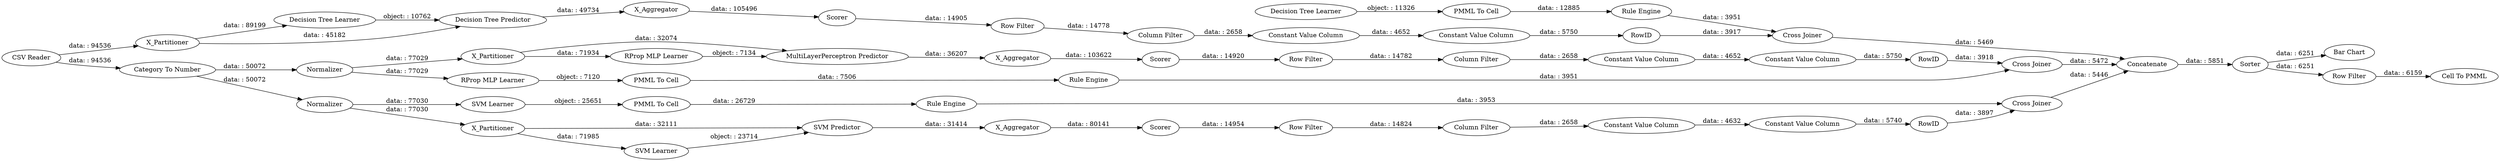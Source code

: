 digraph {
	"5779608204705050298_35" [label="Rule Engine"]
	"7651278013025083559_40" [label=Normalizer]
	"-7091478411117489548_293" [label=RowID]
	"-3329609061686683220_7" [label=X_Aggregator]
	"-3329609061686683220_40" [label=X_Partitioner]
	"492544349652603684_7" [label=X_Aggregator]
	"492544349652603684_38" [label="Cross Joiner"]
	"2321744926526088258_59" [label="Bar Chart"]
	"492544349652603684_32" [label="Decision Tree Predictor"]
	"7651278013025083559_7" [label=X_Aggregator]
	"-3329609061686683220_31" [label="RProp MLP Learner"]
	"492544349652603684_39" [label=Scorer]
	"1099772149341822129_28" [label="PMML To Cell"]
	"492544349652603684_31" [label="Decision Tree Learner"]
	"5779608204705050298_34" [label="PMML To Cell"]
	"1099772149341822129_33" [label="Decision Tree Learner"]
	"2321744926526088258_60" [label=Concatenate]
	"-5602509226289870332_292" [label="Constant Value Column"]
	"-5602509226289870332_9" [label="Row Filter"]
	"-7091478411117489548_9" [label="Row Filter"]
	"-5602509226289870332_294" [label="Column Filter"]
	"-3329609061686683220_32" [label="MultiLayerPerceptron Predictor"]
	"2321744926526088258_58" [label="Category To Number"]
	"-2338406277242282223_294" [label="Column Filter"]
	"7651278013025083559_298" [label=X_Partitioner]
	"-7091478411117489548_290" [label="Constant Value Column"]
	"7651278013025083559_41" [label=Scorer]
	"-3329609061686683220_38" [label="Cross Joiner"]
	"492544349652603684_302" [label=X_Partitioner]
	"-2672467298986266595_22" [label="PMML To Cell"]
	"-3329609061686683220_39" [label=Normalizer]
	"2321744926526088258_306" [label="CSV Reader"]
	"-5602509226289870332_290" [label="Constant Value Column"]
	"-7091478411117489548_294" [label="Column Filter"]
	"-2338406277242282223_293" [label=RowID]
	"2321744926526088258_53" [label="Row Filter"]
	"2321744926526088258_52" [label=Sorter]
	"-2338406277242282223_9" [label="Row Filter"]
	"-3329609061686683220_41" [label=Scorer]
	"-2672467298986266595_35" [label="RProp MLP Learner"]
	"-2338406277242282223_290" [label="Constant Value Column"]
	"7651278013025083559_39" [label="Cross Joiner"]
	"-2338406277242282223_292" [label="Constant Value Column"]
	"7651278013025083559_32" [label="SVM Predictor"]
	"-2672467298986266595_34" [label="Rule Engine"]
	"7651278013025083559_31" [label="SVM Learner"]
	"1099772149341822129_34" [label="Rule Engine"]
	"-5602509226289870332_293" [label=RowID]
	"2321744926526088258_54" [label="Cell To PMML"]
	"5779608204705050298_33" [label="SVM Learner"]
	"-7091478411117489548_292" [label="Constant Value Column"]
	"7651278013025083559_298" -> "7651278013025083559_32" [label="data: : 32111"]
	"7651278013025083559_7" -> "7651278013025083559_41" [label="data: : 80141"]
	"2321744926526088258_60" -> "2321744926526088258_52" [label="data: : 5851"]
	"-3329609061686683220_7" -> "-3329609061686683220_41" [label="data: : 103622"]
	"-5602509226289870332_9" -> "-5602509226289870332_294" [label="data: : 14778"]
	"7651278013025083559_39" -> "2321744926526088258_60" [label="data: : 5446"]
	"7651278013025083559_40" -> "7651278013025083559_298" [label="data: : 77030"]
	"492544349652603684_7" -> "492544349652603684_39" [label="data: : 105496"]
	"2321744926526088258_58" -> "-3329609061686683220_39" [label="data: : 50072"]
	"5779608204705050298_34" -> "5779608204705050298_35" [label="data: : 26729"]
	"5779608204705050298_35" -> "7651278013025083559_39" [label="data: : 3953"]
	"2321744926526088258_52" -> "2321744926526088258_59" [label="data: : 6251"]
	"492544349652603684_39" -> "-5602509226289870332_9" [label="data: : 14905"]
	"7651278013025083559_40" -> "5779608204705050298_33" [label="data: : 77030"]
	"-2672467298986266595_22" -> "-2672467298986266595_34" [label="data: : 7506"]
	"1099772149341822129_28" -> "1099772149341822129_34" [label="data: : 12885"]
	"2321744926526088258_58" -> "7651278013025083559_40" [label="data: : 50072"]
	"2321744926526088258_306" -> "492544349652603684_302" [label="data: : 94536"]
	"-2338406277242282223_290" -> "-2338406277242282223_292" [label="data: : 4652"]
	"1099772149341822129_34" -> "492544349652603684_38" [label="data: : 3951"]
	"492544349652603684_302" -> "492544349652603684_32" [label="data: : 45182"]
	"-7091478411117489548_290" -> "-7091478411117489548_292" [label="data: : 4632"]
	"-7091478411117489548_292" -> "-7091478411117489548_293" [label="data: : 5740"]
	"-3329609061686683220_41" -> "-2338406277242282223_9" [label="data: : 14920"]
	"7651278013025083559_41" -> "-7091478411117489548_9" [label="data: : 14954"]
	"7651278013025083559_31" -> "7651278013025083559_32" [label="object: : 23714"]
	"-3329609061686683220_40" -> "-3329609061686683220_31" [label="data: : 71934"]
	"7651278013025083559_32" -> "7651278013025083559_7" [label="data: : 31414"]
	"-2338406277242282223_293" -> "-3329609061686683220_38" [label="data: : 3918"]
	"492544349652603684_32" -> "492544349652603684_7" [label="data: : 49734"]
	"-3329609061686683220_39" -> "-2672467298986266595_35" [label="data: : 77029"]
	"-2672467298986266595_34" -> "-3329609061686683220_38" [label="data: : 3951"]
	"2321744926526088258_306" -> "2321744926526088258_58" [label="data: : 94536"]
	"-5602509226289870332_292" -> "-5602509226289870332_293" [label="data: : 5750"]
	"492544349652603684_38" -> "2321744926526088258_60" [label="data: : 5469"]
	"-3329609061686683220_32" -> "-3329609061686683220_7" [label="data: : 36207"]
	"-7091478411117489548_9" -> "-7091478411117489548_294" [label="data: : 14824"]
	"2321744926526088258_52" -> "2321744926526088258_53" [label="data: : 6251"]
	"-2338406277242282223_294" -> "-2338406277242282223_290" [label="data: : 2658"]
	"-3329609061686683220_31" -> "-3329609061686683220_32" [label="object: : 7134"]
	"-7091478411117489548_294" -> "-7091478411117489548_290" [label="data: : 2658"]
	"492544349652603684_302" -> "492544349652603684_31" [label="data: : 89199"]
	"7651278013025083559_298" -> "7651278013025083559_31" [label="data: : 71985"]
	"-2672467298986266595_35" -> "-2672467298986266595_22" [label="object: : 7120"]
	"-7091478411117489548_293" -> "7651278013025083559_39" [label="data: : 3897"]
	"-3329609061686683220_39" -> "-3329609061686683220_40" [label="data: : 77029"]
	"5779608204705050298_33" -> "5779608204705050298_34" [label="object: : 25651"]
	"-5602509226289870332_294" -> "-5602509226289870332_290" [label="data: : 2658"]
	"-2338406277242282223_292" -> "-2338406277242282223_293" [label="data: : 5750"]
	"1099772149341822129_33" -> "1099772149341822129_28" [label="object: : 11326"]
	"-5602509226289870332_293" -> "492544349652603684_38" [label="data: : 3917"]
	"-3329609061686683220_38" -> "2321744926526088258_60" [label="data: : 5472"]
	"-2338406277242282223_9" -> "-2338406277242282223_294" [label="data: : 14782"]
	"-5602509226289870332_290" -> "-5602509226289870332_292" [label="data: : 4652"]
	"-3329609061686683220_40" -> "-3329609061686683220_32" [label="data: : 32074"]
	"2321744926526088258_53" -> "2321744926526088258_54" [label="data: : 6159"]
	"492544349652603684_31" -> "492544349652603684_32" [label="object: : 10762"]
	rankdir=LR
}
